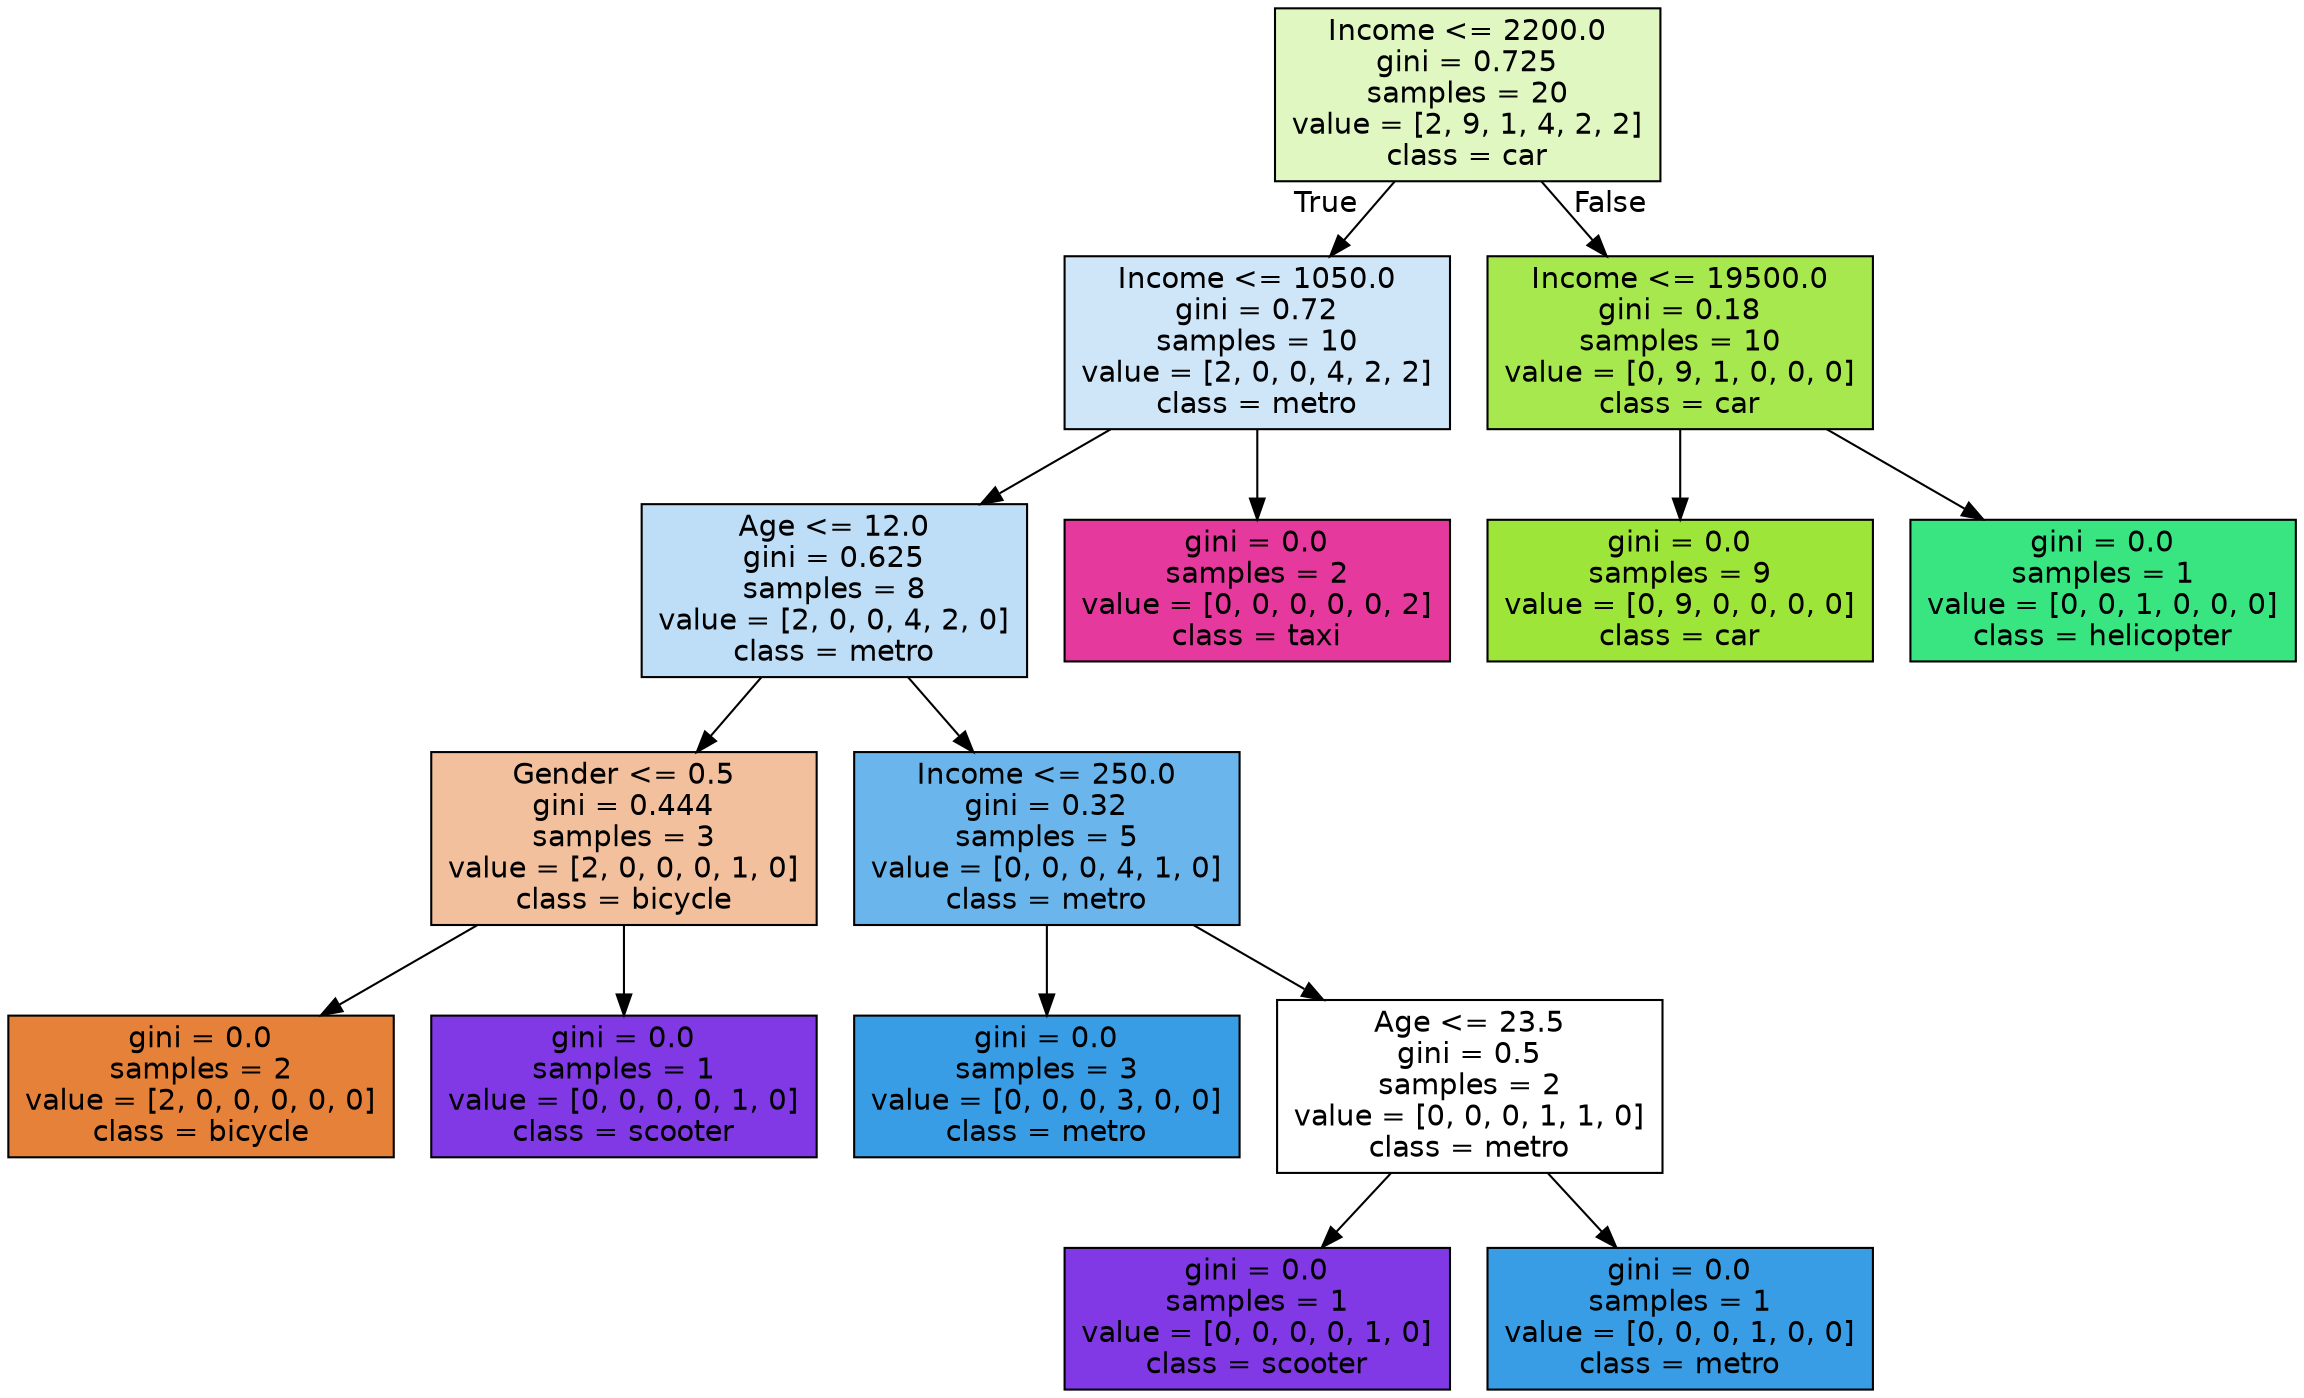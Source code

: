 digraph Tree {
node [shape=box, style="filled", color="black", fontname="helvetica"] ;
edge [fontname="helvetica"] ;
0 [label="Income <= 2200.0\ngini = 0.725\nsamples = 20\nvalue = [2, 9, 1, 4, 2, 2]\nclass = car", fillcolor="#e0f7c1"] ;
1 [label="Income <= 1050.0\ngini = 0.72\nsamples = 10\nvalue = [2, 0, 0, 4, 2, 2]\nclass = metro", fillcolor="#cee6f8"] ;
0 -> 1 [labeldistance=2.5, labelangle=45, headlabel="True"] ;
2 [label="Age <= 12.0\ngini = 0.625\nsamples = 8\nvalue = [2, 0, 0, 4, 2, 0]\nclass = metro", fillcolor="#bddef6"] ;
1 -> 2 ;
3 [label="Gender <= 0.5\ngini = 0.444\nsamples = 3\nvalue = [2, 0, 0, 0, 1, 0]\nclass = bicycle", fillcolor="#f2c09c"] ;
2 -> 3 ;
4 [label="gini = 0.0\nsamples = 2\nvalue = [2, 0, 0, 0, 0, 0]\nclass = bicycle", fillcolor="#e58139"] ;
3 -> 4 ;
5 [label="gini = 0.0\nsamples = 1\nvalue = [0, 0, 0, 0, 1, 0]\nclass = scooter", fillcolor="#8139e5"] ;
3 -> 5 ;
6 [label="Income <= 250.0\ngini = 0.32\nsamples = 5\nvalue = [0, 0, 0, 4, 1, 0]\nclass = metro", fillcolor="#6ab6ec"] ;
2 -> 6 ;
7 [label="gini = 0.0\nsamples = 3\nvalue = [0, 0, 0, 3, 0, 0]\nclass = metro", fillcolor="#399de5"] ;
6 -> 7 ;
8 [label="Age <= 23.5\ngini = 0.5\nsamples = 2\nvalue = [0, 0, 0, 1, 1, 0]\nclass = metro", fillcolor="#ffffff"] ;
6 -> 8 ;
9 [label="gini = 0.0\nsamples = 1\nvalue = [0, 0, 0, 0, 1, 0]\nclass = scooter", fillcolor="#8139e5"] ;
8 -> 9 ;
10 [label="gini = 0.0\nsamples = 1\nvalue = [0, 0, 0, 1, 0, 0]\nclass = metro", fillcolor="#399de5"] ;
8 -> 10 ;
11 [label="gini = 0.0\nsamples = 2\nvalue = [0, 0, 0, 0, 0, 2]\nclass = taxi", fillcolor="#e5399d"] ;
1 -> 11 ;
12 [label="Income <= 19500.0\ngini = 0.18\nsamples = 10\nvalue = [0, 9, 1, 0, 0, 0]\nclass = car", fillcolor="#a8e84f"] ;
0 -> 12 [labeldistance=2.5, labelangle=-45, headlabel="False"] ;
13 [label="gini = 0.0\nsamples = 9\nvalue = [0, 9, 0, 0, 0, 0]\nclass = car", fillcolor="#9de539"] ;
12 -> 13 ;
14 [label="gini = 0.0\nsamples = 1\nvalue = [0, 0, 1, 0, 0, 0]\nclass = helicopter", fillcolor="#39e581"] ;
12 -> 14 ;
}